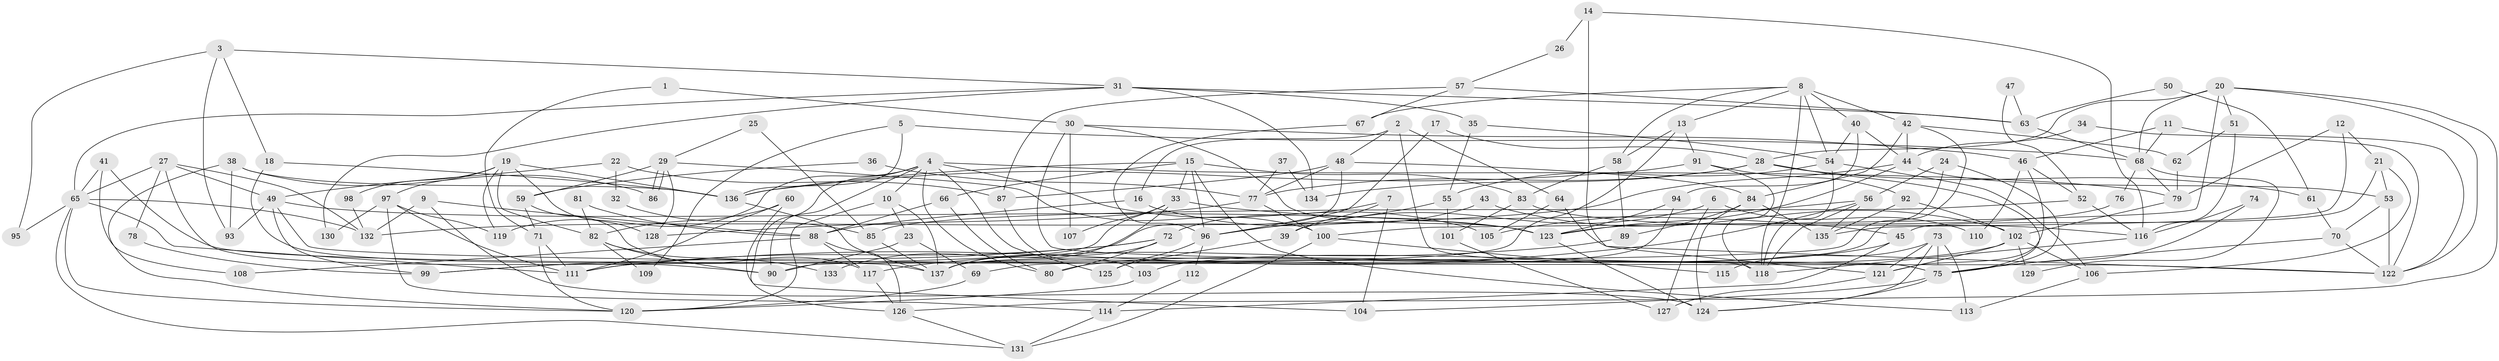 // Generated by graph-tools (version 1.1) at 2025/02/03/09/25 03:02:08]
// undirected, 137 vertices, 274 edges
graph export_dot {
graph [start="1"]
  node [color=gray90,style=filled];
  1;
  2;
  3;
  4;
  5;
  6;
  7;
  8;
  9;
  10;
  11;
  12;
  13;
  14;
  15;
  16;
  17;
  18;
  19;
  20;
  21;
  22;
  23;
  24;
  25;
  26;
  27;
  28;
  29;
  30;
  31;
  32;
  33;
  34;
  35;
  36;
  37;
  38;
  39;
  40;
  41;
  42;
  43;
  44;
  45;
  46;
  47;
  48;
  49;
  50;
  51;
  52;
  53;
  54;
  55;
  56;
  57;
  58;
  59;
  60;
  61;
  62;
  63;
  64;
  65;
  66;
  67;
  68;
  69;
  70;
  71;
  72;
  73;
  74;
  75;
  76;
  77;
  78;
  79;
  80;
  81;
  82;
  83;
  84;
  85;
  86;
  87;
  88;
  89;
  90;
  91;
  92;
  93;
  94;
  95;
  96;
  97;
  98;
  99;
  100;
  101;
  102;
  103;
  104;
  105;
  106;
  107;
  108;
  109;
  110;
  111;
  112;
  113;
  114;
  115;
  116;
  117;
  118;
  119;
  120;
  121;
  122;
  123;
  124;
  125;
  126;
  127;
  128;
  129;
  130;
  131;
  132;
  133;
  134;
  135;
  136;
  137;
  1 -- 71;
  1 -- 30;
  2 -- 118;
  2 -- 48;
  2 -- 16;
  2 -- 64;
  3 -- 93;
  3 -- 18;
  3 -- 31;
  3 -- 95;
  4 -- 80;
  4 -- 10;
  4 -- 79;
  4 -- 90;
  4 -- 105;
  4 -- 119;
  4 -- 125;
  4 -- 126;
  5 -- 136;
  5 -- 68;
  5 -- 109;
  6 -- 39;
  6 -- 127;
  6 -- 110;
  7 -- 72;
  7 -- 104;
  7 -- 39;
  8 -- 118;
  8 -- 42;
  8 -- 13;
  8 -- 40;
  8 -- 54;
  8 -- 58;
  8 -- 67;
  9 -- 124;
  9 -- 132;
  9 -- 88;
  10 -- 120;
  10 -- 137;
  10 -- 23;
  11 -- 122;
  11 -- 46;
  11 -- 68;
  12 -- 21;
  12 -- 79;
  12 -- 135;
  13 -- 91;
  13 -- 58;
  13 -- 69;
  14 -- 116;
  14 -- 121;
  14 -- 26;
  15 -- 83;
  15 -- 113;
  15 -- 33;
  15 -- 66;
  15 -- 96;
  15 -- 136;
  16 -- 123;
  16 -- 88;
  17 -- 28;
  17 -- 96;
  18 -- 137;
  18 -- 136;
  19 -- 97;
  19 -- 136;
  19 -- 82;
  19 -- 98;
  19 -- 119;
  19 -- 128;
  20 -- 126;
  20 -- 100;
  20 -- 28;
  20 -- 51;
  20 -- 68;
  20 -- 122;
  21 -- 45;
  21 -- 106;
  21 -- 53;
  22 -- 87;
  22 -- 49;
  22 -- 32;
  23 -- 69;
  23 -- 90;
  24 -- 90;
  24 -- 56;
  24 -- 75;
  25 -- 29;
  25 -- 85;
  26 -- 57;
  27 -- 49;
  27 -- 90;
  27 -- 65;
  27 -- 78;
  27 -- 132;
  28 -- 75;
  28 -- 61;
  28 -- 77;
  28 -- 134;
  29 -- 128;
  29 -- 86;
  29 -- 86;
  29 -- 59;
  29 -- 100;
  30 -- 123;
  30 -- 75;
  30 -- 46;
  30 -- 107;
  31 -- 65;
  31 -- 35;
  31 -- 63;
  31 -- 130;
  31 -- 134;
  32 -- 85;
  33 -- 45;
  33 -- 99;
  33 -- 107;
  33 -- 137;
  34 -- 122;
  34 -- 44;
  35 -- 54;
  35 -- 55;
  36 -- 59;
  36 -- 77;
  37 -- 134;
  37 -- 77;
  38 -- 120;
  38 -- 136;
  38 -- 86;
  38 -- 93;
  39 -- 125;
  40 -- 44;
  40 -- 54;
  40 -- 94;
  41 -- 75;
  41 -- 65;
  41 -- 108;
  42 -- 84;
  42 -- 44;
  42 -- 62;
  42 -- 137;
  43 -- 102;
  43 -- 96;
  44 -- 123;
  44 -- 132;
  44 -- 53;
  45 -- 114;
  45 -- 80;
  46 -- 121;
  46 -- 52;
  46 -- 110;
  47 -- 63;
  47 -- 52;
  48 -- 84;
  48 -- 77;
  48 -- 87;
  48 -- 133;
  49 -- 123;
  49 -- 122;
  49 -- 93;
  49 -- 99;
  50 -- 63;
  50 -- 61;
  51 -- 62;
  51 -- 116;
  52 -- 116;
  52 -- 85;
  53 -- 70;
  53 -- 122;
  54 -- 55;
  54 -- 106;
  54 -- 118;
  55 -- 96;
  55 -- 101;
  56 -- 118;
  56 -- 105;
  56 -- 111;
  56 -- 135;
  57 -- 67;
  57 -- 63;
  57 -- 87;
  58 -- 83;
  58 -- 89;
  59 -- 117;
  59 -- 71;
  60 -- 82;
  60 -- 111;
  60 -- 104;
  61 -- 70;
  62 -- 79;
  63 -- 68;
  64 -- 122;
  64 -- 105;
  65 -- 111;
  65 -- 95;
  65 -- 120;
  65 -- 131;
  65 -- 132;
  66 -- 88;
  66 -- 80;
  67 -- 96;
  68 -- 76;
  68 -- 79;
  68 -- 129;
  69 -- 120;
  70 -- 122;
  70 -- 75;
  71 -- 111;
  71 -- 120;
  72 -- 137;
  72 -- 99;
  72 -- 80;
  72 -- 111;
  73 -- 75;
  73 -- 124;
  73 -- 113;
  73 -- 115;
  73 -- 121;
  74 -- 116;
  74 -- 75;
  75 -- 104;
  75 -- 124;
  76 -- 123;
  77 -- 100;
  77 -- 128;
  78 -- 99;
  79 -- 102;
  81 -- 82;
  81 -- 88;
  82 -- 90;
  82 -- 109;
  82 -- 133;
  83 -- 116;
  83 -- 101;
  84 -- 89;
  84 -- 135;
  84 -- 124;
  85 -- 137;
  87 -- 103;
  88 -- 108;
  88 -- 117;
  88 -- 126;
  89 -- 117;
  91 -- 92;
  91 -- 136;
  91 -- 118;
  92 -- 135;
  92 -- 102;
  94 -- 137;
  94 -- 123;
  96 -- 112;
  96 -- 125;
  97 -- 119;
  97 -- 111;
  97 -- 114;
  97 -- 130;
  98 -- 132;
  100 -- 131;
  100 -- 115;
  101 -- 127;
  102 -- 103;
  102 -- 106;
  102 -- 121;
  102 -- 129;
  103 -- 120;
  106 -- 113;
  112 -- 114;
  114 -- 131;
  116 -- 118;
  117 -- 126;
  121 -- 127;
  123 -- 124;
  126 -- 131;
  136 -- 137;
}
